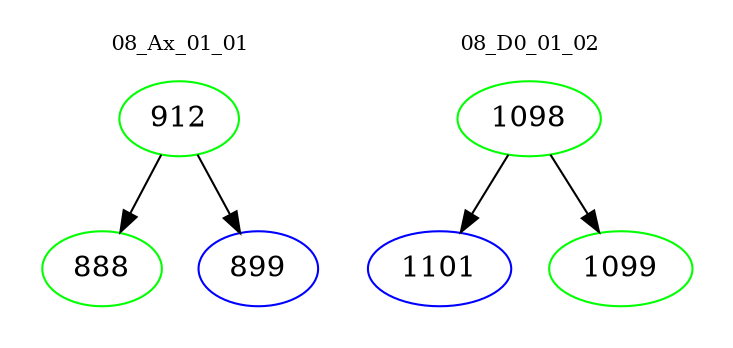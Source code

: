 digraph{
subgraph cluster_0 {
color = white
label = "08_Ax_01_01";
fontsize=10;
T0_912 [label="912", color="green"]
T0_912 -> T0_888 [color="black"]
T0_888 [label="888", color="green"]
T0_912 -> T0_899 [color="black"]
T0_899 [label="899", color="blue"]
}
subgraph cluster_1 {
color = white
label = "08_D0_01_02";
fontsize=10;
T1_1098 [label="1098", color="green"]
T1_1098 -> T1_1101 [color="black"]
T1_1101 [label="1101", color="blue"]
T1_1098 -> T1_1099 [color="black"]
T1_1099 [label="1099", color="green"]
}
}
